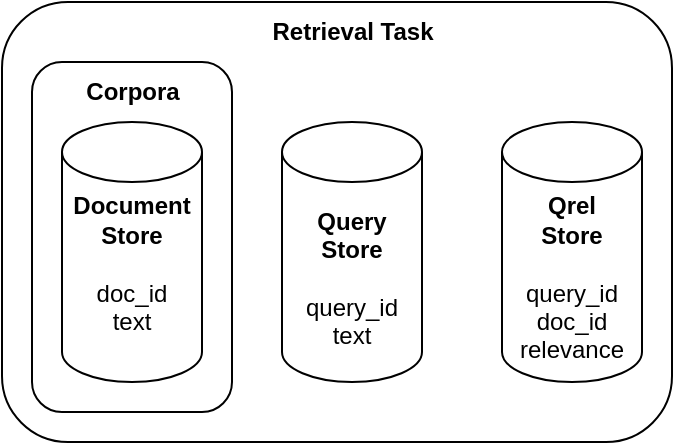 <mxfile version="26.0.4">
  <diagram name="Seite-1" id="55V-Y7fTnxBLsb3qEASi">
    <mxGraphModel dx="683" dy="398" grid="1" gridSize="10" guides="1" tooltips="1" connect="1" arrows="1" fold="1" page="1" pageScale="1" pageWidth="827" pageHeight="1169" math="0" shadow="0">
      <root>
        <mxCell id="0" />
        <mxCell id="1" parent="0" />
        <mxCell id="LM64Yr8HxtxG-eWwsfxx-7" value="" style="rounded=1;whiteSpace=wrap;html=1;" vertex="1" parent="1">
          <mxGeometry x="150" y="115" width="335" height="220" as="geometry" />
        </mxCell>
        <mxCell id="LM64Yr8HxtxG-eWwsfxx-11" value="" style="rounded=1;whiteSpace=wrap;html=1;" vertex="1" parent="1">
          <mxGeometry x="165" y="145" width="100" height="175" as="geometry" />
        </mxCell>
        <mxCell id="LM64Yr8HxtxG-eWwsfxx-1" value="&lt;b&gt;Document&lt;/b&gt;&lt;div&gt;&lt;b&gt;Store&lt;/b&gt;&lt;/div&gt;&lt;div&gt;&lt;b&gt;&lt;br&gt;&lt;/b&gt;&lt;/div&gt;&lt;div&gt;doc_id&lt;/div&gt;&lt;div&gt;text&lt;/div&gt;&lt;div&gt;&lt;b&gt;&lt;br&gt;&lt;/b&gt;&lt;/div&gt;" style="shape=cylinder3;whiteSpace=wrap;html=1;boundedLbl=1;backgroundOutline=1;size=15;" vertex="1" parent="1">
          <mxGeometry x="180" y="175" width="70" height="130" as="geometry" />
        </mxCell>
        <mxCell id="LM64Yr8HxtxG-eWwsfxx-2" value="&lt;b&gt;Query&lt;/b&gt;&lt;div&gt;&lt;b&gt;Store&lt;/b&gt;&lt;/div&gt;&lt;div&gt;&lt;b&gt;&lt;br&gt;&lt;/b&gt;&lt;/div&gt;&lt;div&gt;query_id&lt;/div&gt;&lt;div&gt;text&lt;/div&gt;" style="shape=cylinder3;whiteSpace=wrap;html=1;boundedLbl=1;backgroundOutline=1;size=15;" vertex="1" parent="1">
          <mxGeometry x="290" y="175" width="70" height="130" as="geometry" />
        </mxCell>
        <mxCell id="LM64Yr8HxtxG-eWwsfxx-3" value="&lt;b&gt;Qrel&lt;/b&gt;&lt;div&gt;&lt;b&gt;Store&lt;/b&gt;&lt;/div&gt;&lt;div&gt;&lt;b&gt;&lt;br&gt;&lt;/b&gt;&lt;/div&gt;&lt;div&gt;query_id&lt;/div&gt;&lt;div&gt;doc_id&lt;/div&gt;&lt;div&gt;relevance&lt;/div&gt;" style="shape=cylinder3;whiteSpace=wrap;html=1;boundedLbl=1;backgroundOutline=1;size=15;" vertex="1" parent="1">
          <mxGeometry x="400" y="175" width="70" height="130" as="geometry" />
        </mxCell>
        <mxCell id="LM64Yr8HxtxG-eWwsfxx-12" value="Corpora" style="text;html=1;align=center;verticalAlign=middle;resizable=0;points=[];autosize=1;strokeColor=none;fillColor=none;fontStyle=1" vertex="1" parent="1">
          <mxGeometry x="180" y="145" width="70" height="30" as="geometry" />
        </mxCell>
        <mxCell id="LM64Yr8HxtxG-eWwsfxx-13" value="&lt;b&gt;Retrieval Task&lt;/b&gt;" style="text;html=1;align=center;verticalAlign=middle;resizable=0;points=[];autosize=1;strokeColor=none;fillColor=none;" vertex="1" parent="1">
          <mxGeometry x="275" y="115" width="100" height="30" as="geometry" />
        </mxCell>
      </root>
    </mxGraphModel>
  </diagram>
</mxfile>
